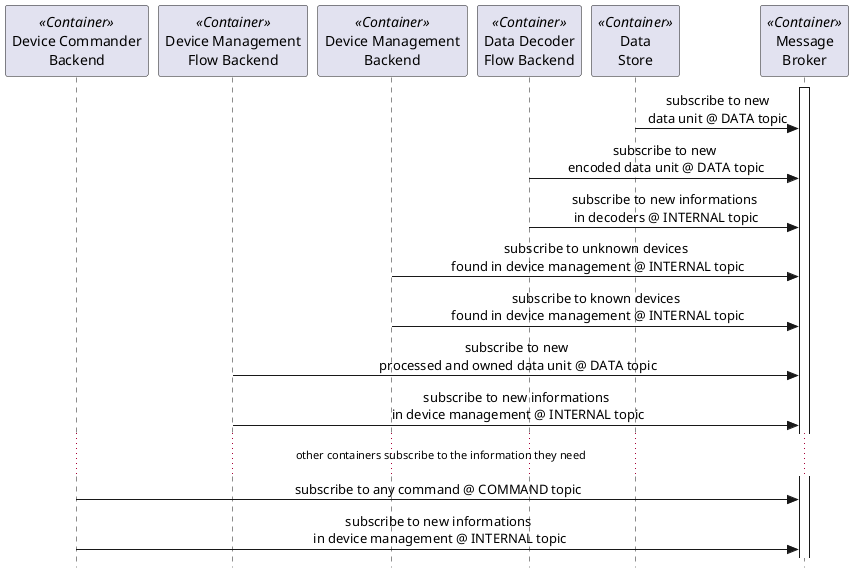 @startuml container-init

skinparam sequenceMessageAlign center
skinparam style strictuml

participant "Device Commander\nBackend" as DCB <<Container>>
participant "Device Management\nFlow Backend" as DRSB <<Container>>
participant "Device Management\nBackend" as DRB <<Container>>
participant "Data Decoder\nFlow Backend" as SDD <<Container>>
participant "Data\nStore" as DS <<Container>>
participant "Message\nBroker" as MB <<Container>>

activate MB

DS -> MB :  subscribe to new\ndata unit @ DATA topic
SDD -> MB : subscribe to new\n encoded data unit @ DATA topic
SDD -> MB : subscribe to new informations\n in decoders @ INTERNAL topic
DRB -> MB : subscribe to unknown devices\n found in device management @ INTERNAL topic
DRB -> MB : subscribe to known devices\n found in device management @ INTERNAL topic
DRSB -> MB : subscribe to new\n processed and owned data unit @ DATA topic
DRSB -> MB : subscribe to new informations\n in device management @ INTERNAL topic

... other containers subscribe to the information they need ...
DCB -> MB : subscribe to any command @ COMMAND topic
DCB -> MB : subscribe to new informations\n in device management @ INTERNAL topic

@enduml
